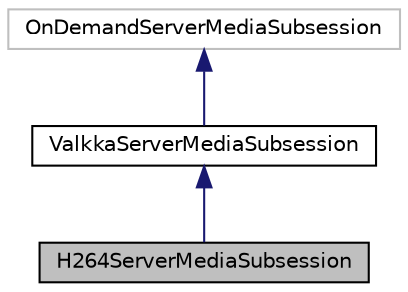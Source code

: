 digraph "H264ServerMediaSubsession"
{
  edge [fontname="Helvetica",fontsize="10",labelfontname="Helvetica",labelfontsize="10"];
  node [fontname="Helvetica",fontsize="10",shape=record];
  Node0 [label="H264ServerMediaSubsession",height=0.2,width=0.4,color="black", fillcolor="grey75", style="filled", fontcolor="black"];
  Node1 -> Node0 [dir="back",color="midnightblue",fontsize="10",style="solid",fontname="Helvetica"];
  Node1 [label="ValkkaServerMediaSubsession",height=0.2,width=0.4,color="black", fillcolor="white", style="filled",URL="$classValkkaServerMediaSubsession.html"];
  Node2 -> Node1 [dir="back",color="midnightblue",fontsize="10",style="solid",fontname="Helvetica"];
  Node2 [label="OnDemandServerMediaSubsession",height=0.2,width=0.4,color="grey75", fillcolor="white", style="filled"];
}
